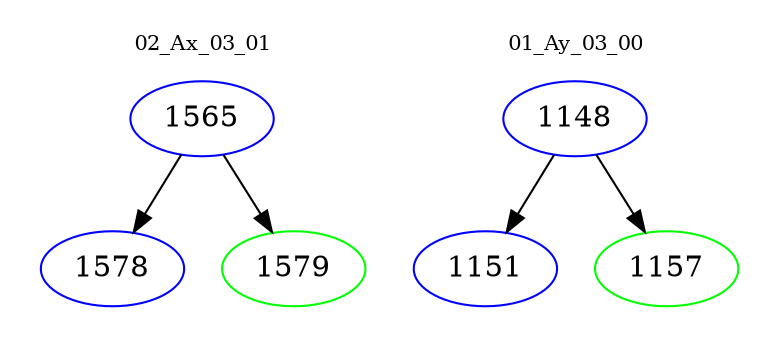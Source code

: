 digraph{
subgraph cluster_0 {
color = white
label = "02_Ax_03_01";
fontsize=10;
T0_1565 [label="1565", color="blue"]
T0_1565 -> T0_1578 [color="black"]
T0_1578 [label="1578", color="blue"]
T0_1565 -> T0_1579 [color="black"]
T0_1579 [label="1579", color="green"]
}
subgraph cluster_1 {
color = white
label = "01_Ay_03_00";
fontsize=10;
T1_1148 [label="1148", color="blue"]
T1_1148 -> T1_1151 [color="black"]
T1_1151 [label="1151", color="blue"]
T1_1148 -> T1_1157 [color="black"]
T1_1157 [label="1157", color="green"]
}
}

